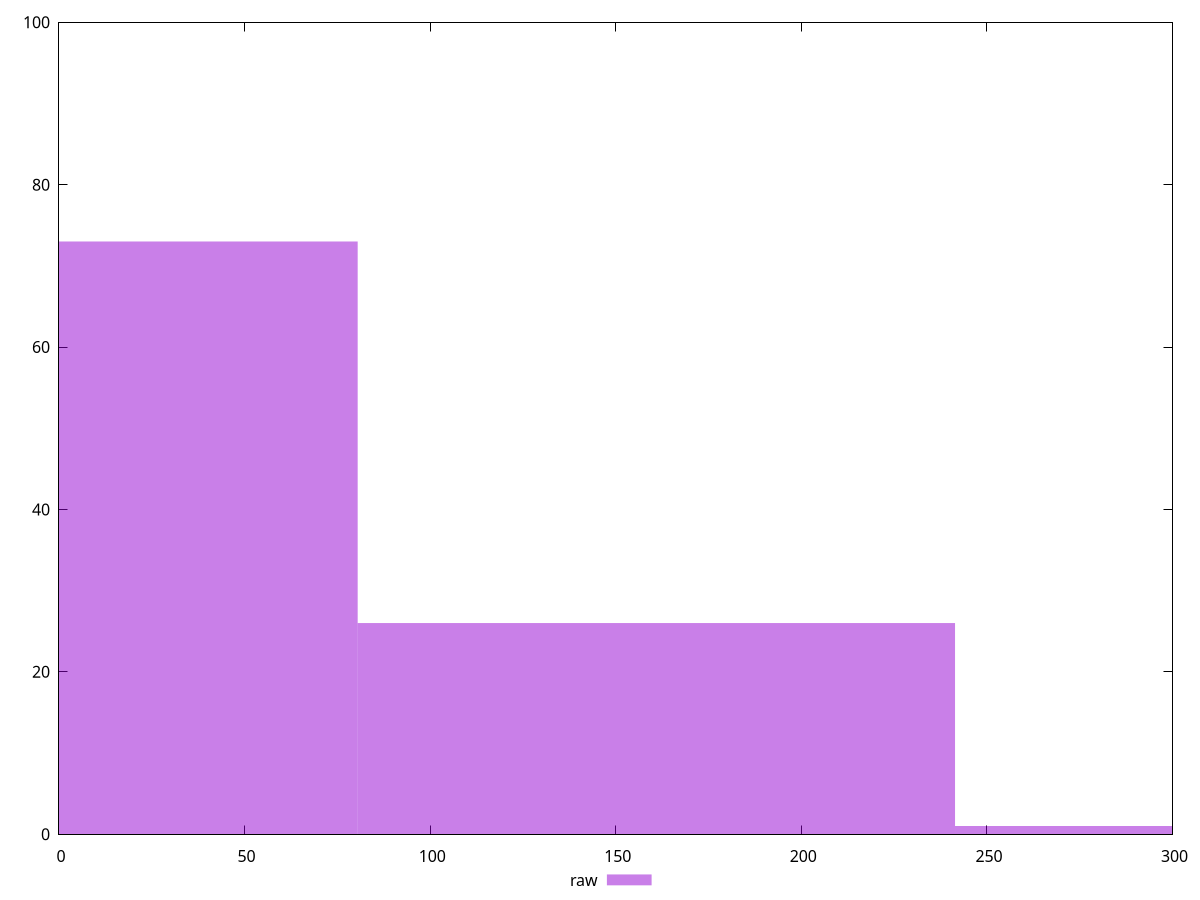 reset

$raw <<EOF
160.94015216891972 26
0 73
321.88030433783945 1
EOF

set key outside below
set boxwidth 160.94015216891972
set xrange [0:300]
set yrange [0:100]
set trange [0:100]
set style fill transparent solid 0.5 noborder
set terminal svg size 640, 490 enhanced background rgb 'white'
set output "report_00017_2021-02-10T15-08-03.406Z/unused-css-rules/samples/pages+cached+noadtech+nomedia/raw/histogram.svg"

plot $raw title "raw" with boxes

reset
